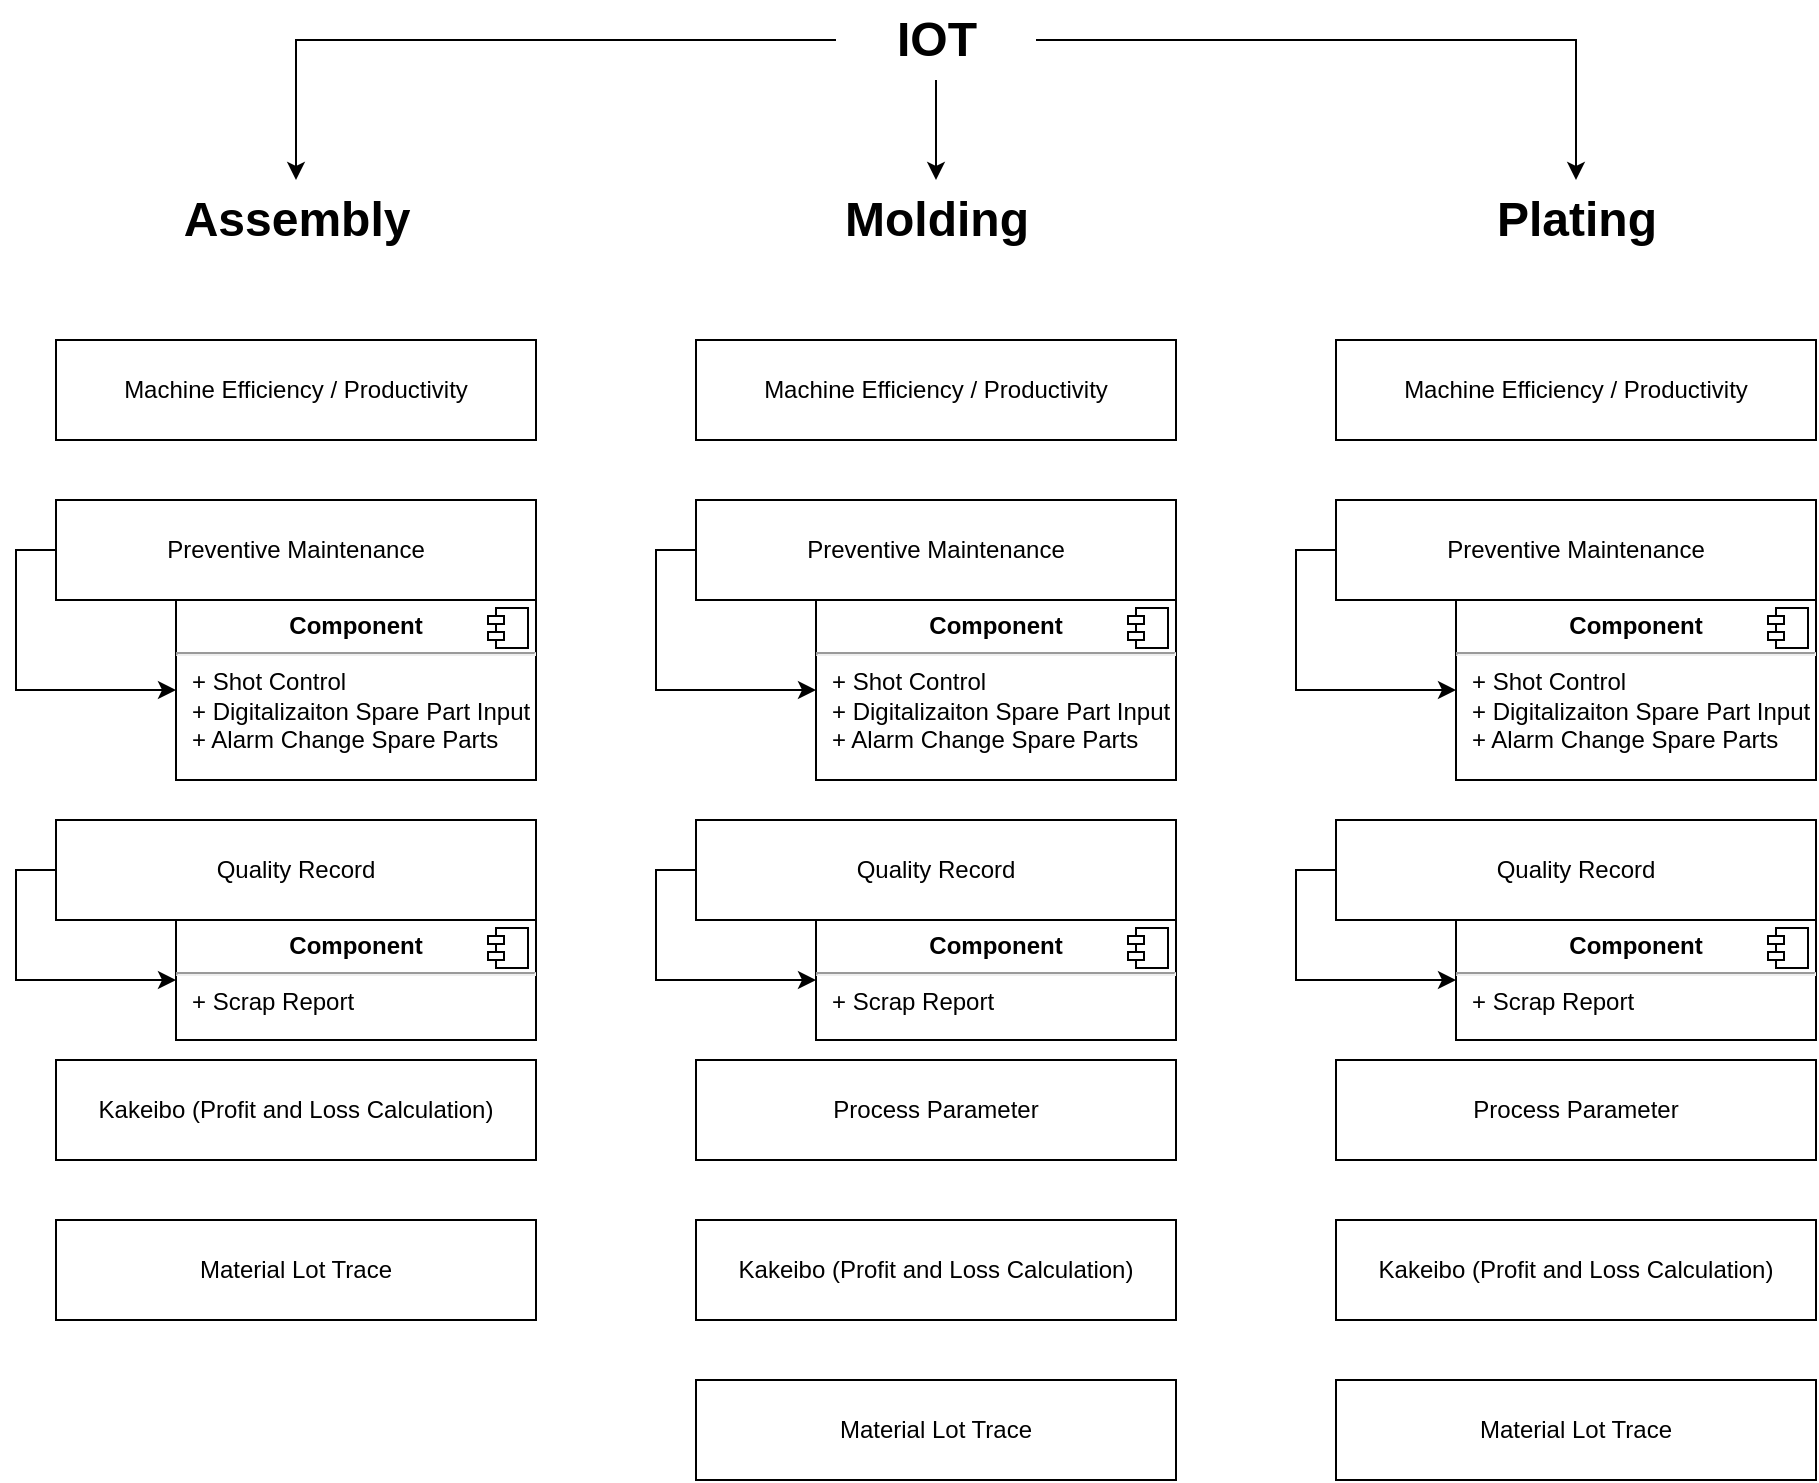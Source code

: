 <mxfile version="21.6.6" type="github">
  <diagram name="Page-1" id="_eOM6pkb_bDxfX7_9ofI">
    <mxGraphModel dx="1318" dy="607" grid="1" gridSize="10" guides="1" tooltips="1" connect="1" arrows="1" fold="1" page="1" pageScale="1" pageWidth="1100" pageHeight="850" math="0" shadow="0">
      <root>
        <mxCell id="0" />
        <mxCell id="1" parent="0" />
        <mxCell id="v46nnLR4Rg1XA6qJ6uK9-53" style="edgeStyle=orthogonalEdgeStyle;rounded=0;orthogonalLoop=1;jettySize=auto;html=1;entryX=0.5;entryY=0;entryDx=0;entryDy=0;" edge="1" parent="1" source="v46nnLR4Rg1XA6qJ6uK9-1" target="v46nnLR4Rg1XA6qJ6uK9-2">
          <mxGeometry relative="1" as="geometry" />
        </mxCell>
        <mxCell id="v46nnLR4Rg1XA6qJ6uK9-54" style="edgeStyle=orthogonalEdgeStyle;rounded=0;orthogonalLoop=1;jettySize=auto;html=1;entryX=0.5;entryY=0;entryDx=0;entryDy=0;" edge="1" parent="1" source="v46nnLR4Rg1XA6qJ6uK9-1" target="v46nnLR4Rg1XA6qJ6uK9-3">
          <mxGeometry relative="1" as="geometry" />
        </mxCell>
        <mxCell id="v46nnLR4Rg1XA6qJ6uK9-55" style="edgeStyle=orthogonalEdgeStyle;rounded=0;orthogonalLoop=1;jettySize=auto;html=1;entryX=0.5;entryY=0;entryDx=0;entryDy=0;" edge="1" parent="1" source="v46nnLR4Rg1XA6qJ6uK9-1" target="v46nnLR4Rg1XA6qJ6uK9-5">
          <mxGeometry relative="1" as="geometry" />
        </mxCell>
        <mxCell id="v46nnLR4Rg1XA6qJ6uK9-1" value="IOT" style="text;strokeColor=none;fillColor=none;html=1;fontSize=24;fontStyle=1;verticalAlign=middle;align=center;" vertex="1" parent="1">
          <mxGeometry x="550" y="30" width="100" height="40" as="geometry" />
        </mxCell>
        <mxCell id="v46nnLR4Rg1XA6qJ6uK9-2" value="Assembly" style="text;strokeColor=none;fillColor=none;html=1;fontSize=24;fontStyle=1;verticalAlign=middle;align=center;" vertex="1" parent="1">
          <mxGeometry x="230" y="120" width="100" height="40" as="geometry" />
        </mxCell>
        <mxCell id="v46nnLR4Rg1XA6qJ6uK9-3" value="Molding" style="text;strokeColor=none;fillColor=none;html=1;fontSize=24;fontStyle=1;verticalAlign=middle;align=center;" vertex="1" parent="1">
          <mxGeometry x="550" y="120" width="100" height="40" as="geometry" />
        </mxCell>
        <mxCell id="v46nnLR4Rg1XA6qJ6uK9-5" value="Plating" style="text;strokeColor=none;fillColor=none;html=1;fontSize=24;fontStyle=1;verticalAlign=middle;align=center;" vertex="1" parent="1">
          <mxGeometry x="870" y="120" width="100" height="40" as="geometry" />
        </mxCell>
        <mxCell id="v46nnLR4Rg1XA6qJ6uK9-22" style="edgeStyle=orthogonalEdgeStyle;rounded=0;orthogonalLoop=1;jettySize=auto;html=1;exitX=0;exitY=0.5;exitDx=0;exitDy=0;entryX=0;entryY=0.5;entryDx=0;entryDy=0;" edge="1" parent="1" source="v46nnLR4Rg1XA6qJ6uK9-16" target="v46nnLR4Rg1XA6qJ6uK9-19">
          <mxGeometry relative="1" as="geometry" />
        </mxCell>
        <mxCell id="v46nnLR4Rg1XA6qJ6uK9-16" value="Preventive Maintenance" style="html=1;whiteSpace=wrap;" vertex="1" parent="1">
          <mxGeometry x="160" y="280" width="240" height="50" as="geometry" />
        </mxCell>
        <mxCell id="v46nnLR4Rg1XA6qJ6uK9-17" value="Machine Efficiency / Productivity" style="html=1;whiteSpace=wrap;" vertex="1" parent="1">
          <mxGeometry x="160" y="200" width="240" height="50" as="geometry" />
        </mxCell>
        <mxCell id="v46nnLR4Rg1XA6qJ6uK9-19" value="&lt;p style=&quot;margin:0px;margin-top:6px;text-align:center;&quot;&gt;&lt;b&gt;Component&lt;/b&gt;&lt;/p&gt;&lt;hr&gt;&lt;p style=&quot;margin:0px;margin-left:8px;&quot;&gt;+ Shot Control&lt;/p&gt;&lt;p style=&quot;margin:0px;margin-left:8px;&quot;&gt;+ Digitalizaiton Spare Part Input&lt;/p&gt;&lt;p style=&quot;margin:0px;margin-left:8px;&quot;&gt;+ Alarm Change Spare Parts&lt;/p&gt;" style="align=left;overflow=fill;html=1;dropTarget=0;whiteSpace=wrap;" vertex="1" parent="1">
          <mxGeometry x="220" y="330" width="180" height="90" as="geometry" />
        </mxCell>
        <mxCell id="v46nnLR4Rg1XA6qJ6uK9-20" value="" style="shape=component;jettyWidth=8;jettyHeight=4;" vertex="1" parent="v46nnLR4Rg1XA6qJ6uK9-19">
          <mxGeometry x="1" width="20" height="20" relative="1" as="geometry">
            <mxPoint x="-24" y="4" as="offset" />
          </mxGeometry>
        </mxCell>
        <mxCell id="v46nnLR4Rg1XA6qJ6uK9-26" style="edgeStyle=orthogonalEdgeStyle;rounded=0;orthogonalLoop=1;jettySize=auto;html=1;exitX=0;exitY=0.5;exitDx=0;exitDy=0;entryX=0;entryY=0.5;entryDx=0;entryDy=0;" edge="1" parent="1" source="v46nnLR4Rg1XA6qJ6uK9-23" target="v46nnLR4Rg1XA6qJ6uK9-24">
          <mxGeometry relative="1" as="geometry" />
        </mxCell>
        <mxCell id="v46nnLR4Rg1XA6qJ6uK9-23" value="Quality Record" style="html=1;whiteSpace=wrap;" vertex="1" parent="1">
          <mxGeometry x="160" y="440" width="240" height="50" as="geometry" />
        </mxCell>
        <mxCell id="v46nnLR4Rg1XA6qJ6uK9-24" value="&lt;p style=&quot;margin:0px;margin-top:6px;text-align:center;&quot;&gt;&lt;b&gt;Component&lt;/b&gt;&lt;/p&gt;&lt;hr&gt;&lt;p style=&quot;margin:0px;margin-left:8px;&quot;&gt;+ Scrap Report&lt;/p&gt;" style="align=left;overflow=fill;html=1;dropTarget=0;whiteSpace=wrap;" vertex="1" parent="1">
          <mxGeometry x="220" y="490" width="180" height="60" as="geometry" />
        </mxCell>
        <mxCell id="v46nnLR4Rg1XA6qJ6uK9-25" value="" style="shape=component;jettyWidth=8;jettyHeight=4;" vertex="1" parent="v46nnLR4Rg1XA6qJ6uK9-24">
          <mxGeometry x="1" width="20" height="20" relative="1" as="geometry">
            <mxPoint x="-24" y="4" as="offset" />
          </mxGeometry>
        </mxCell>
        <mxCell id="v46nnLR4Rg1XA6qJ6uK9-27" value="Kakeibo (Profit and Loss Calculation)" style="html=1;whiteSpace=wrap;" vertex="1" parent="1">
          <mxGeometry x="160" y="560" width="240" height="50" as="geometry" />
        </mxCell>
        <mxCell id="v46nnLR4Rg1XA6qJ6uK9-28" value="Material Lot Trace" style="html=1;whiteSpace=wrap;" vertex="1" parent="1">
          <mxGeometry x="160" y="640" width="240" height="50" as="geometry" />
        </mxCell>
        <mxCell id="v46nnLR4Rg1XA6qJ6uK9-29" style="edgeStyle=orthogonalEdgeStyle;rounded=0;orthogonalLoop=1;jettySize=auto;html=1;exitX=0;exitY=0.5;exitDx=0;exitDy=0;entryX=0;entryY=0.5;entryDx=0;entryDy=0;" edge="1" parent="1" source="v46nnLR4Rg1XA6qJ6uK9-30" target="v46nnLR4Rg1XA6qJ6uK9-32">
          <mxGeometry relative="1" as="geometry" />
        </mxCell>
        <mxCell id="v46nnLR4Rg1XA6qJ6uK9-30" value="Preventive Maintenance" style="html=1;whiteSpace=wrap;" vertex="1" parent="1">
          <mxGeometry x="480" y="280" width="240" height="50" as="geometry" />
        </mxCell>
        <mxCell id="v46nnLR4Rg1XA6qJ6uK9-31" value="Machine Efficiency / Productivity" style="html=1;whiteSpace=wrap;" vertex="1" parent="1">
          <mxGeometry x="480" y="200" width="240" height="50" as="geometry" />
        </mxCell>
        <mxCell id="v46nnLR4Rg1XA6qJ6uK9-32" value="&lt;p style=&quot;margin:0px;margin-top:6px;text-align:center;&quot;&gt;&lt;b&gt;Component&lt;/b&gt;&lt;/p&gt;&lt;hr&gt;&lt;p style=&quot;margin:0px;margin-left:8px;&quot;&gt;+ Shot Control&lt;/p&gt;&lt;p style=&quot;margin:0px;margin-left:8px;&quot;&gt;+ Digitalizaiton Spare Part Input&lt;/p&gt;&lt;p style=&quot;margin:0px;margin-left:8px;&quot;&gt;+ Alarm Change Spare Parts&lt;/p&gt;" style="align=left;overflow=fill;html=1;dropTarget=0;whiteSpace=wrap;" vertex="1" parent="1">
          <mxGeometry x="540" y="330" width="180" height="90" as="geometry" />
        </mxCell>
        <mxCell id="v46nnLR4Rg1XA6qJ6uK9-33" value="" style="shape=component;jettyWidth=8;jettyHeight=4;" vertex="1" parent="v46nnLR4Rg1XA6qJ6uK9-32">
          <mxGeometry x="1" width="20" height="20" relative="1" as="geometry">
            <mxPoint x="-24" y="4" as="offset" />
          </mxGeometry>
        </mxCell>
        <mxCell id="v46nnLR4Rg1XA6qJ6uK9-34" style="edgeStyle=orthogonalEdgeStyle;rounded=0;orthogonalLoop=1;jettySize=auto;html=1;exitX=0;exitY=0.5;exitDx=0;exitDy=0;entryX=0;entryY=0.5;entryDx=0;entryDy=0;" edge="1" parent="1" source="v46nnLR4Rg1XA6qJ6uK9-35" target="v46nnLR4Rg1XA6qJ6uK9-36">
          <mxGeometry relative="1" as="geometry" />
        </mxCell>
        <mxCell id="v46nnLR4Rg1XA6qJ6uK9-35" value="Quality Record" style="html=1;whiteSpace=wrap;" vertex="1" parent="1">
          <mxGeometry x="480" y="440" width="240" height="50" as="geometry" />
        </mxCell>
        <mxCell id="v46nnLR4Rg1XA6qJ6uK9-36" value="&lt;p style=&quot;margin:0px;margin-top:6px;text-align:center;&quot;&gt;&lt;b&gt;Component&lt;/b&gt;&lt;/p&gt;&lt;hr&gt;&lt;p style=&quot;margin:0px;margin-left:8px;&quot;&gt;+ Scrap Report&lt;/p&gt;" style="align=left;overflow=fill;html=1;dropTarget=0;whiteSpace=wrap;" vertex="1" parent="1">
          <mxGeometry x="540" y="490" width="180" height="60" as="geometry" />
        </mxCell>
        <mxCell id="v46nnLR4Rg1XA6qJ6uK9-37" value="" style="shape=component;jettyWidth=8;jettyHeight=4;" vertex="1" parent="v46nnLR4Rg1XA6qJ6uK9-36">
          <mxGeometry x="1" width="20" height="20" relative="1" as="geometry">
            <mxPoint x="-24" y="4" as="offset" />
          </mxGeometry>
        </mxCell>
        <mxCell id="v46nnLR4Rg1XA6qJ6uK9-38" value="Process Parameter" style="html=1;whiteSpace=wrap;" vertex="1" parent="1">
          <mxGeometry x="480" y="560" width="240" height="50" as="geometry" />
        </mxCell>
        <mxCell id="v46nnLR4Rg1XA6qJ6uK9-39" value="Material Lot Trace" style="html=1;whiteSpace=wrap;" vertex="1" parent="1">
          <mxGeometry x="480" y="720" width="240" height="50" as="geometry" />
        </mxCell>
        <mxCell id="v46nnLR4Rg1XA6qJ6uK9-40" value="Kakeibo (Profit and Loss Calculation)" style="html=1;whiteSpace=wrap;" vertex="1" parent="1">
          <mxGeometry x="480" y="640" width="240" height="50" as="geometry" />
        </mxCell>
        <mxCell id="v46nnLR4Rg1XA6qJ6uK9-41" style="edgeStyle=orthogonalEdgeStyle;rounded=0;orthogonalLoop=1;jettySize=auto;html=1;exitX=0;exitY=0.5;exitDx=0;exitDy=0;entryX=0;entryY=0.5;entryDx=0;entryDy=0;" edge="1" parent="1" source="v46nnLR4Rg1XA6qJ6uK9-42" target="v46nnLR4Rg1XA6qJ6uK9-44">
          <mxGeometry relative="1" as="geometry" />
        </mxCell>
        <mxCell id="v46nnLR4Rg1XA6qJ6uK9-42" value="Preventive Maintenance" style="html=1;whiteSpace=wrap;" vertex="1" parent="1">
          <mxGeometry x="800" y="280" width="240" height="50" as="geometry" />
        </mxCell>
        <mxCell id="v46nnLR4Rg1XA6qJ6uK9-43" value="Machine Efficiency / Productivity" style="html=1;whiteSpace=wrap;" vertex="1" parent="1">
          <mxGeometry x="800" y="200" width="240" height="50" as="geometry" />
        </mxCell>
        <mxCell id="v46nnLR4Rg1XA6qJ6uK9-44" value="&lt;p style=&quot;margin:0px;margin-top:6px;text-align:center;&quot;&gt;&lt;b&gt;Component&lt;/b&gt;&lt;/p&gt;&lt;hr&gt;&lt;p style=&quot;margin:0px;margin-left:8px;&quot;&gt;+ Shot Control&lt;/p&gt;&lt;p style=&quot;margin:0px;margin-left:8px;&quot;&gt;+ Digitalizaiton Spare Part Input&lt;/p&gt;&lt;p style=&quot;margin:0px;margin-left:8px;&quot;&gt;+ Alarm Change Spare Parts&lt;/p&gt;" style="align=left;overflow=fill;html=1;dropTarget=0;whiteSpace=wrap;" vertex="1" parent="1">
          <mxGeometry x="860" y="330" width="180" height="90" as="geometry" />
        </mxCell>
        <mxCell id="v46nnLR4Rg1XA6qJ6uK9-45" value="" style="shape=component;jettyWidth=8;jettyHeight=4;" vertex="1" parent="v46nnLR4Rg1XA6qJ6uK9-44">
          <mxGeometry x="1" width="20" height="20" relative="1" as="geometry">
            <mxPoint x="-24" y="4" as="offset" />
          </mxGeometry>
        </mxCell>
        <mxCell id="v46nnLR4Rg1XA6qJ6uK9-46" style="edgeStyle=orthogonalEdgeStyle;rounded=0;orthogonalLoop=1;jettySize=auto;html=1;exitX=0;exitY=0.5;exitDx=0;exitDy=0;entryX=0;entryY=0.5;entryDx=0;entryDy=0;" edge="1" parent="1" source="v46nnLR4Rg1XA6qJ6uK9-47" target="v46nnLR4Rg1XA6qJ6uK9-48">
          <mxGeometry relative="1" as="geometry" />
        </mxCell>
        <mxCell id="v46nnLR4Rg1XA6qJ6uK9-47" value="Quality Record" style="html=1;whiteSpace=wrap;" vertex="1" parent="1">
          <mxGeometry x="800" y="440" width="240" height="50" as="geometry" />
        </mxCell>
        <mxCell id="v46nnLR4Rg1XA6qJ6uK9-48" value="&lt;p style=&quot;margin:0px;margin-top:6px;text-align:center;&quot;&gt;&lt;b&gt;Component&lt;/b&gt;&lt;/p&gt;&lt;hr&gt;&lt;p style=&quot;margin:0px;margin-left:8px;&quot;&gt;+ Scrap Report&lt;/p&gt;" style="align=left;overflow=fill;html=1;dropTarget=0;whiteSpace=wrap;" vertex="1" parent="1">
          <mxGeometry x="860" y="490" width="180" height="60" as="geometry" />
        </mxCell>
        <mxCell id="v46nnLR4Rg1XA6qJ6uK9-49" value="" style="shape=component;jettyWidth=8;jettyHeight=4;" vertex="1" parent="v46nnLR4Rg1XA6qJ6uK9-48">
          <mxGeometry x="1" width="20" height="20" relative="1" as="geometry">
            <mxPoint x="-24" y="4" as="offset" />
          </mxGeometry>
        </mxCell>
        <mxCell id="v46nnLR4Rg1XA6qJ6uK9-50" value="Process Parameter" style="html=1;whiteSpace=wrap;" vertex="1" parent="1">
          <mxGeometry x="800" y="560" width="240" height="50" as="geometry" />
        </mxCell>
        <mxCell id="v46nnLR4Rg1XA6qJ6uK9-51" value="Material Lot Trace" style="html=1;whiteSpace=wrap;" vertex="1" parent="1">
          <mxGeometry x="800" y="720" width="240" height="50" as="geometry" />
        </mxCell>
        <mxCell id="v46nnLR4Rg1XA6qJ6uK9-52" value="Kakeibo (Profit and Loss Calculation)" style="html=1;whiteSpace=wrap;" vertex="1" parent="1">
          <mxGeometry x="800" y="640" width="240" height="50" as="geometry" />
        </mxCell>
      </root>
    </mxGraphModel>
  </diagram>
</mxfile>
